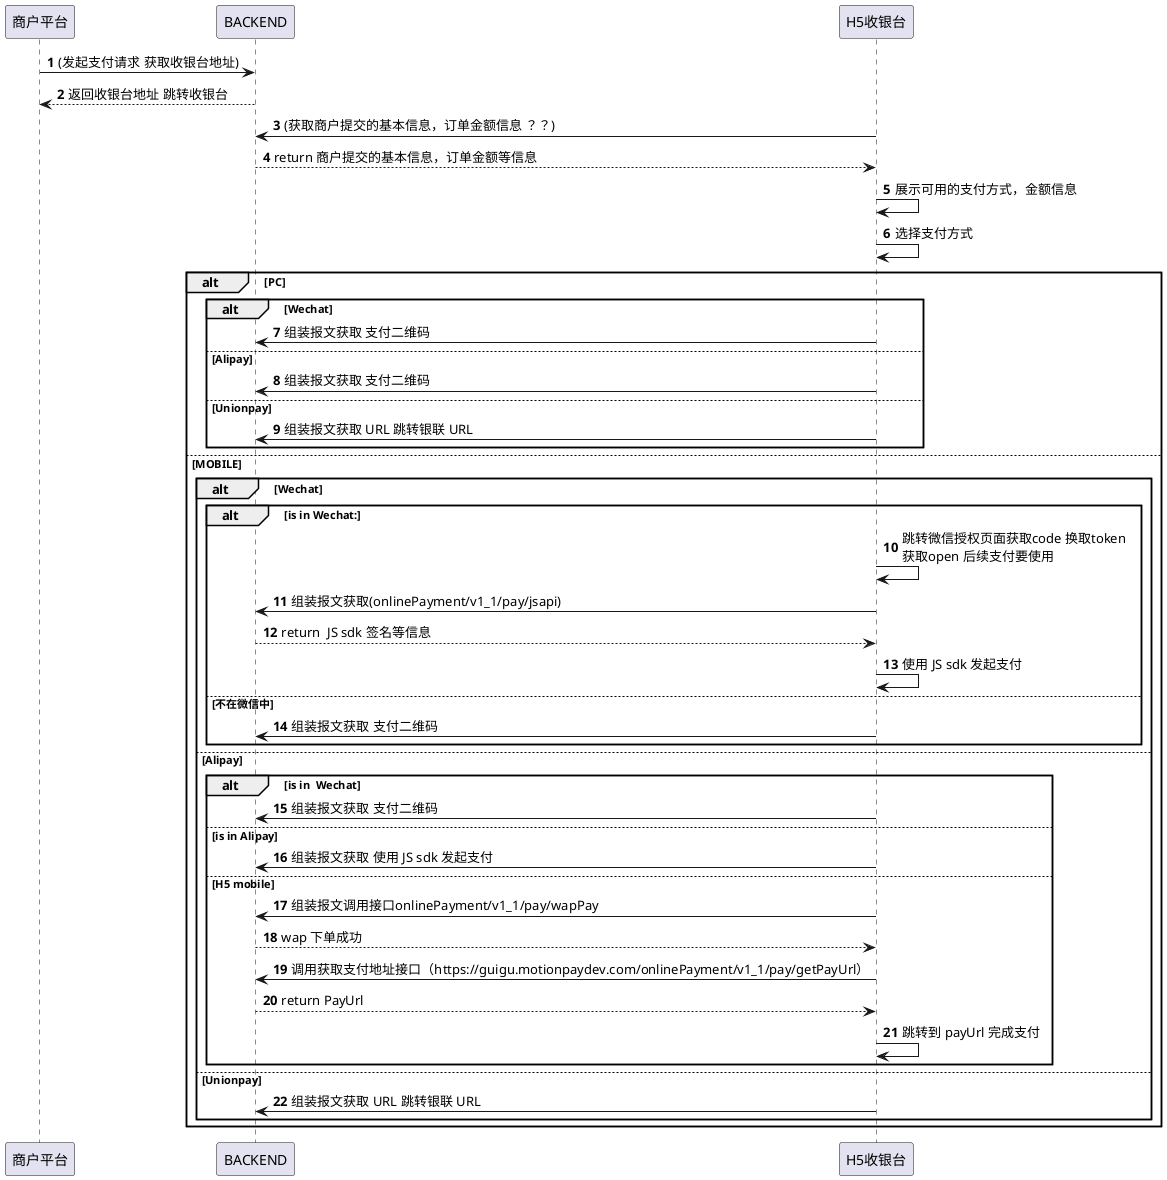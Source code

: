 @startuml
autonumber
商户平台 -> BACKEND: (发起支付请求 获取收银台地址)
BACKEND --> 商户平台:返回收银台地址 跳转收银台
H5收银台->BACKEND:(获取商户提交的基本信息，订单金额信息 ？？)
BACKEND -->H5收银台: return 商户提交的基本信息，订单金额等信息
H5收银台->H5收银台: 展示可用的支付方式，金额信息
H5收银台->H5收银台 :  选择支付方式
alt PC
   alt Wechat
   H5收银台->BACKEND: 组装报文获取 支付二维码
   else Alipay
    H5收银台->BACKEND: 组装报文获取 支付二维码
   else Unionpay
    H5收银台->BACKEND: 组装报文获取 URL 跳转银联 URL
   end
 else MOBILE

      alt Wechat
        alt is in Wechat:
         H5收银台->H5收银台: 跳转微信授权页面获取code 换取token \n获取open 后续支付要使用

         H5收银台->BACKEND: 组装报文获取(onlinePayment/v1_1/pay/jsapi)
         BACKEND-->H5收银台 : return  JS sdk 签名等信息
         H5收银台->H5收银台: 使用 JS sdk 发起支付
        else 不在微信中
        H5收银台->BACKEND: 组装报文获取 支付二维码
        end
      else Alipay
         alt is in  Wechat
          H5收银台->BACKEND: 组装报文获取 支付二维码
         else  is in Alipay
          H5收银台->BACKEND: 组装报文获取 使用 JS sdk 发起支付
		 else H5 mobile
            H5收银台->BACKEND: 组装报文调用接口onlinePayment/v1_1/pay/wapPay
            BACKEND-->H5收银台: wap 下单成功
            H5收银台->BACKEND: 调用获取支付地址接口（https://guigu.motionpaydev.com/onlinePayment/v1_1/pay/getPayUrl）
            BACKEND -->H5收银台: return PayUrl
            H5收银台->H5收银台: 跳转到 payUrl 完成支付

         end

      else Unionpay
       H5收银台->BACKEND: 组装报文获取 URL 跳转银联 URL
     end


end

@enduml